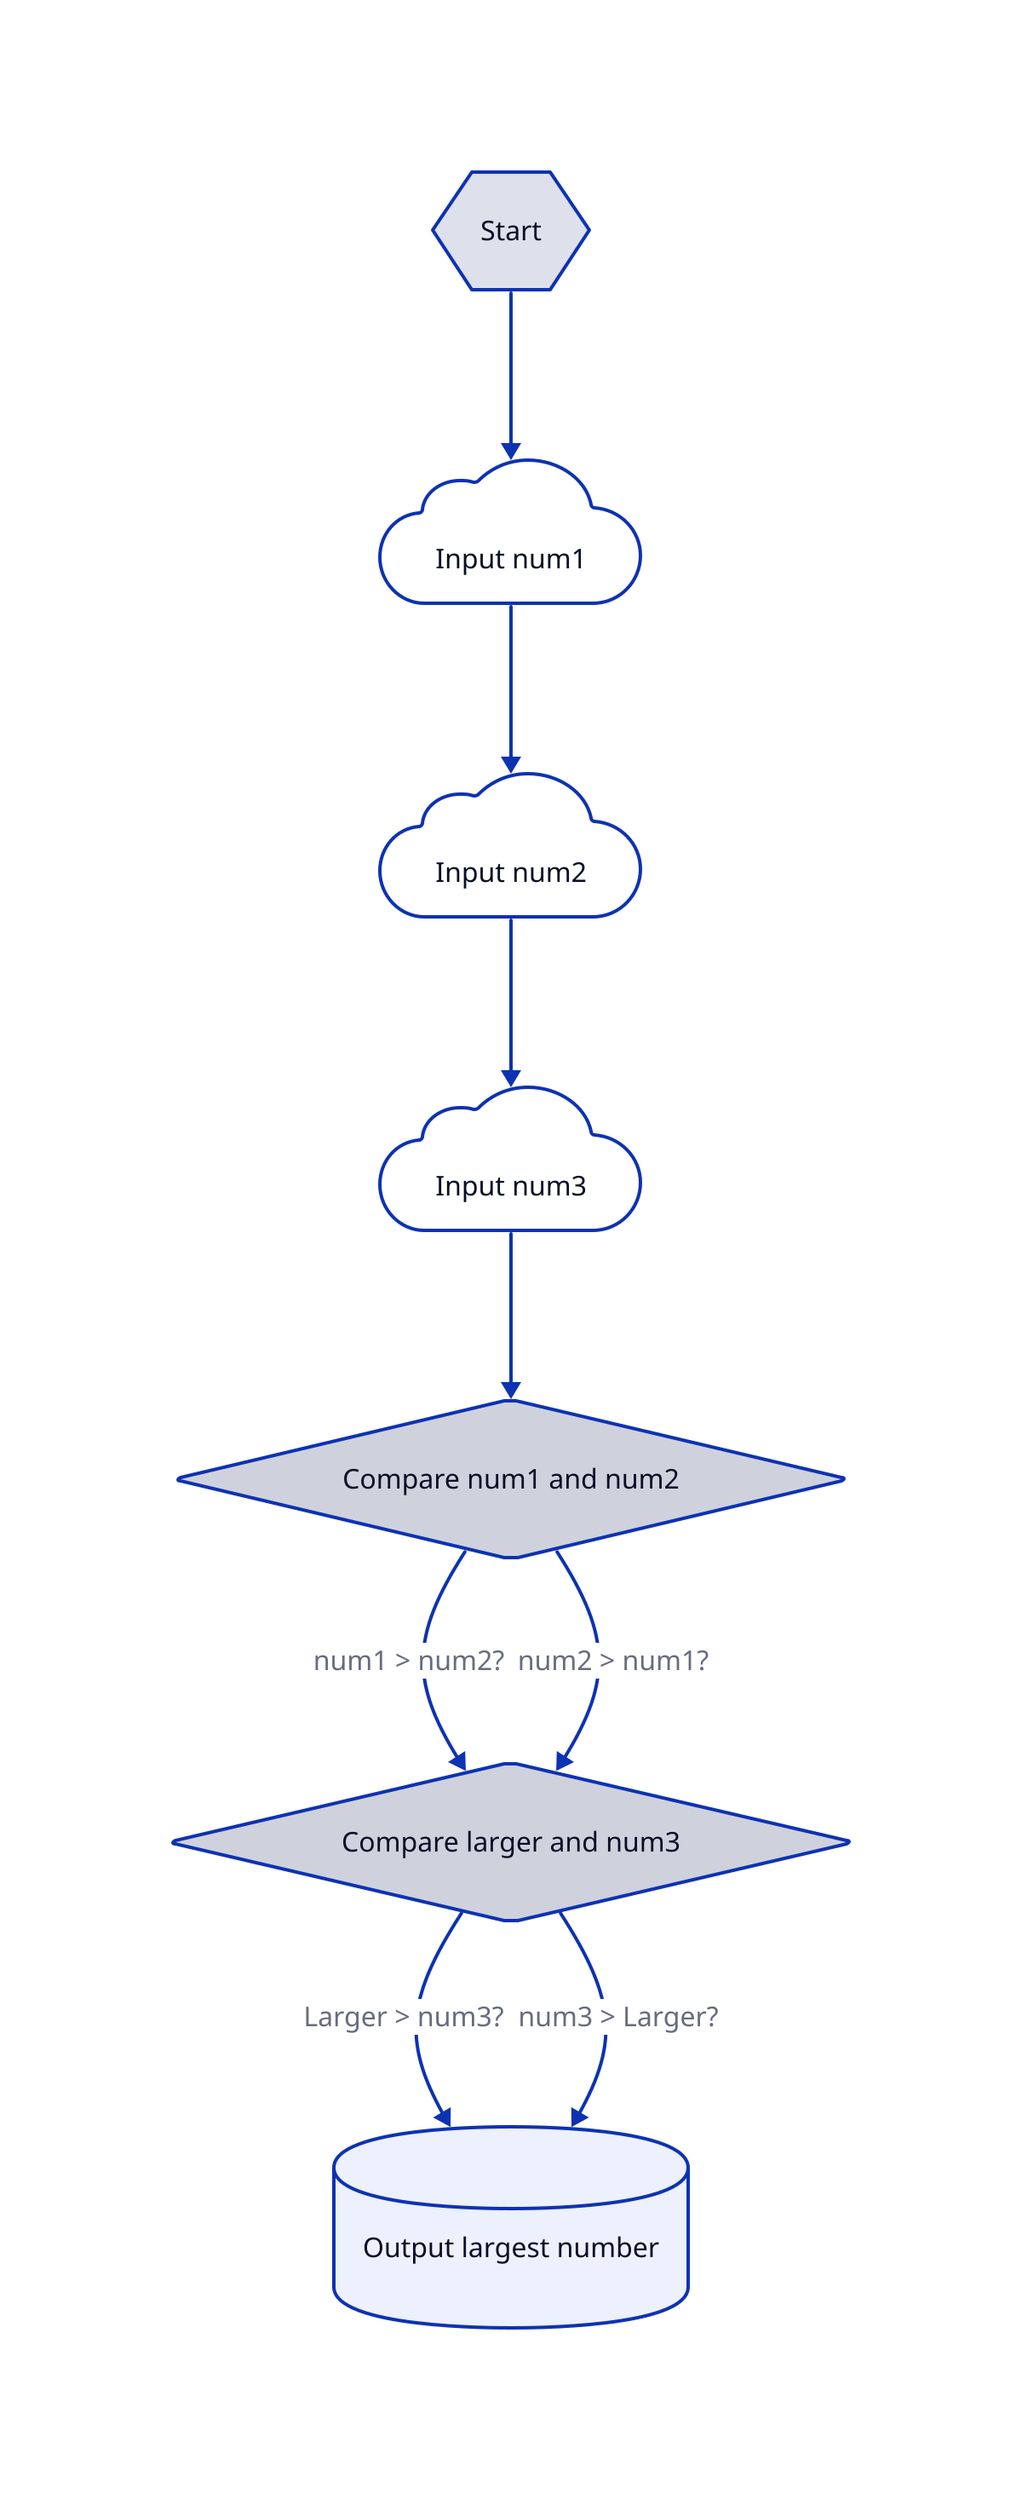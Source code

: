 direction: down

start: "Start" {shape: hexagon}
input_num1: "Input num1" {shape: cloud}
input_num2: "Input num2" {shape: cloud}
input_num3: "Input num3" {shape: cloud}
compare1: "Compare num1 and num2" {shape: diamond}
compare2: "Compare larger and num3" {shape: diamond}
output: "Output largest number" {shape: cylinder}

start -> input_num1
input_num1 -> input_num2
input_num2 -> input_num3
input_num3 -> compare1

compare1 -> compare2: "num1 > num2?"
compare1 -> compare2: "num2 > num1?"

compare2 -> output: "Larger > num3?"
compare2 -> output: "num3 > Larger?"